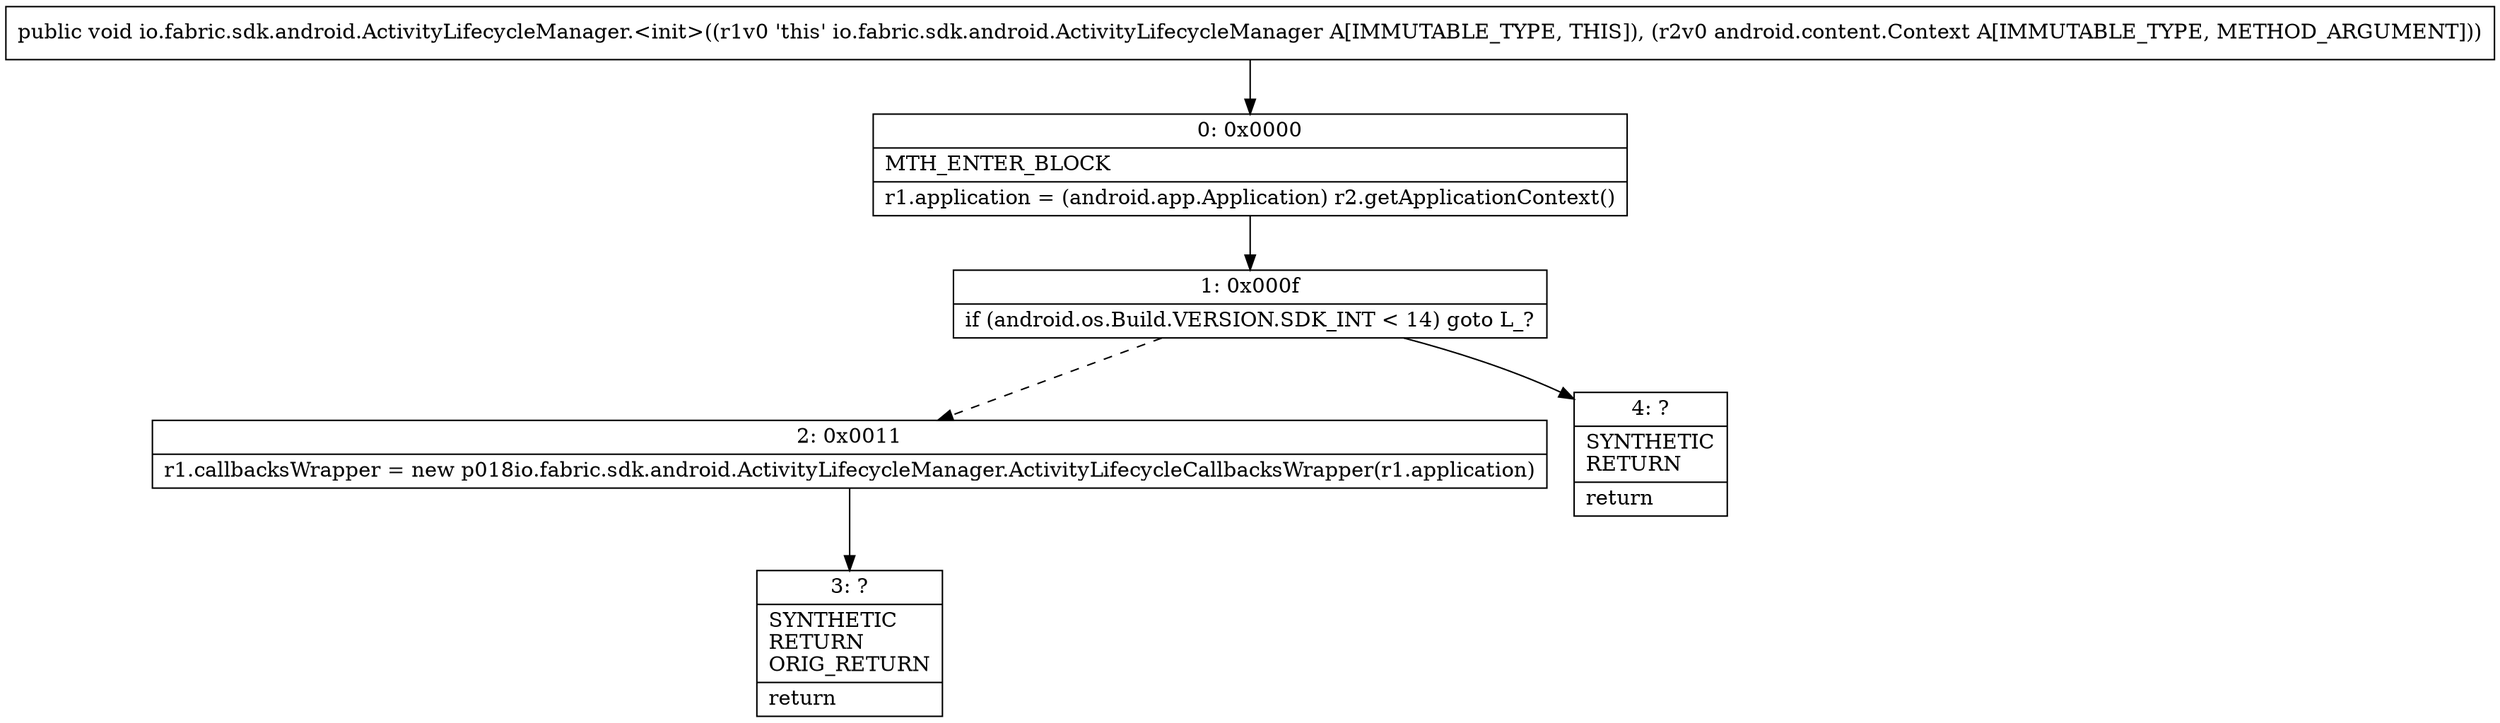 digraph "CFG forio.fabric.sdk.android.ActivityLifecycleManager.\<init\>(Landroid\/content\/Context;)V" {
Node_0 [shape=record,label="{0\:\ 0x0000|MTH_ENTER_BLOCK\l|r1.application = (android.app.Application) r2.getApplicationContext()\l}"];
Node_1 [shape=record,label="{1\:\ 0x000f|if (android.os.Build.VERSION.SDK_INT \< 14) goto L_?\l}"];
Node_2 [shape=record,label="{2\:\ 0x0011|r1.callbacksWrapper = new p018io.fabric.sdk.android.ActivityLifecycleManager.ActivityLifecycleCallbacksWrapper(r1.application)\l}"];
Node_3 [shape=record,label="{3\:\ ?|SYNTHETIC\lRETURN\lORIG_RETURN\l|return\l}"];
Node_4 [shape=record,label="{4\:\ ?|SYNTHETIC\lRETURN\l|return\l}"];
MethodNode[shape=record,label="{public void io.fabric.sdk.android.ActivityLifecycleManager.\<init\>((r1v0 'this' io.fabric.sdk.android.ActivityLifecycleManager A[IMMUTABLE_TYPE, THIS]), (r2v0 android.content.Context A[IMMUTABLE_TYPE, METHOD_ARGUMENT])) }"];
MethodNode -> Node_0;
Node_0 -> Node_1;
Node_1 -> Node_2[style=dashed];
Node_1 -> Node_4;
Node_2 -> Node_3;
}


